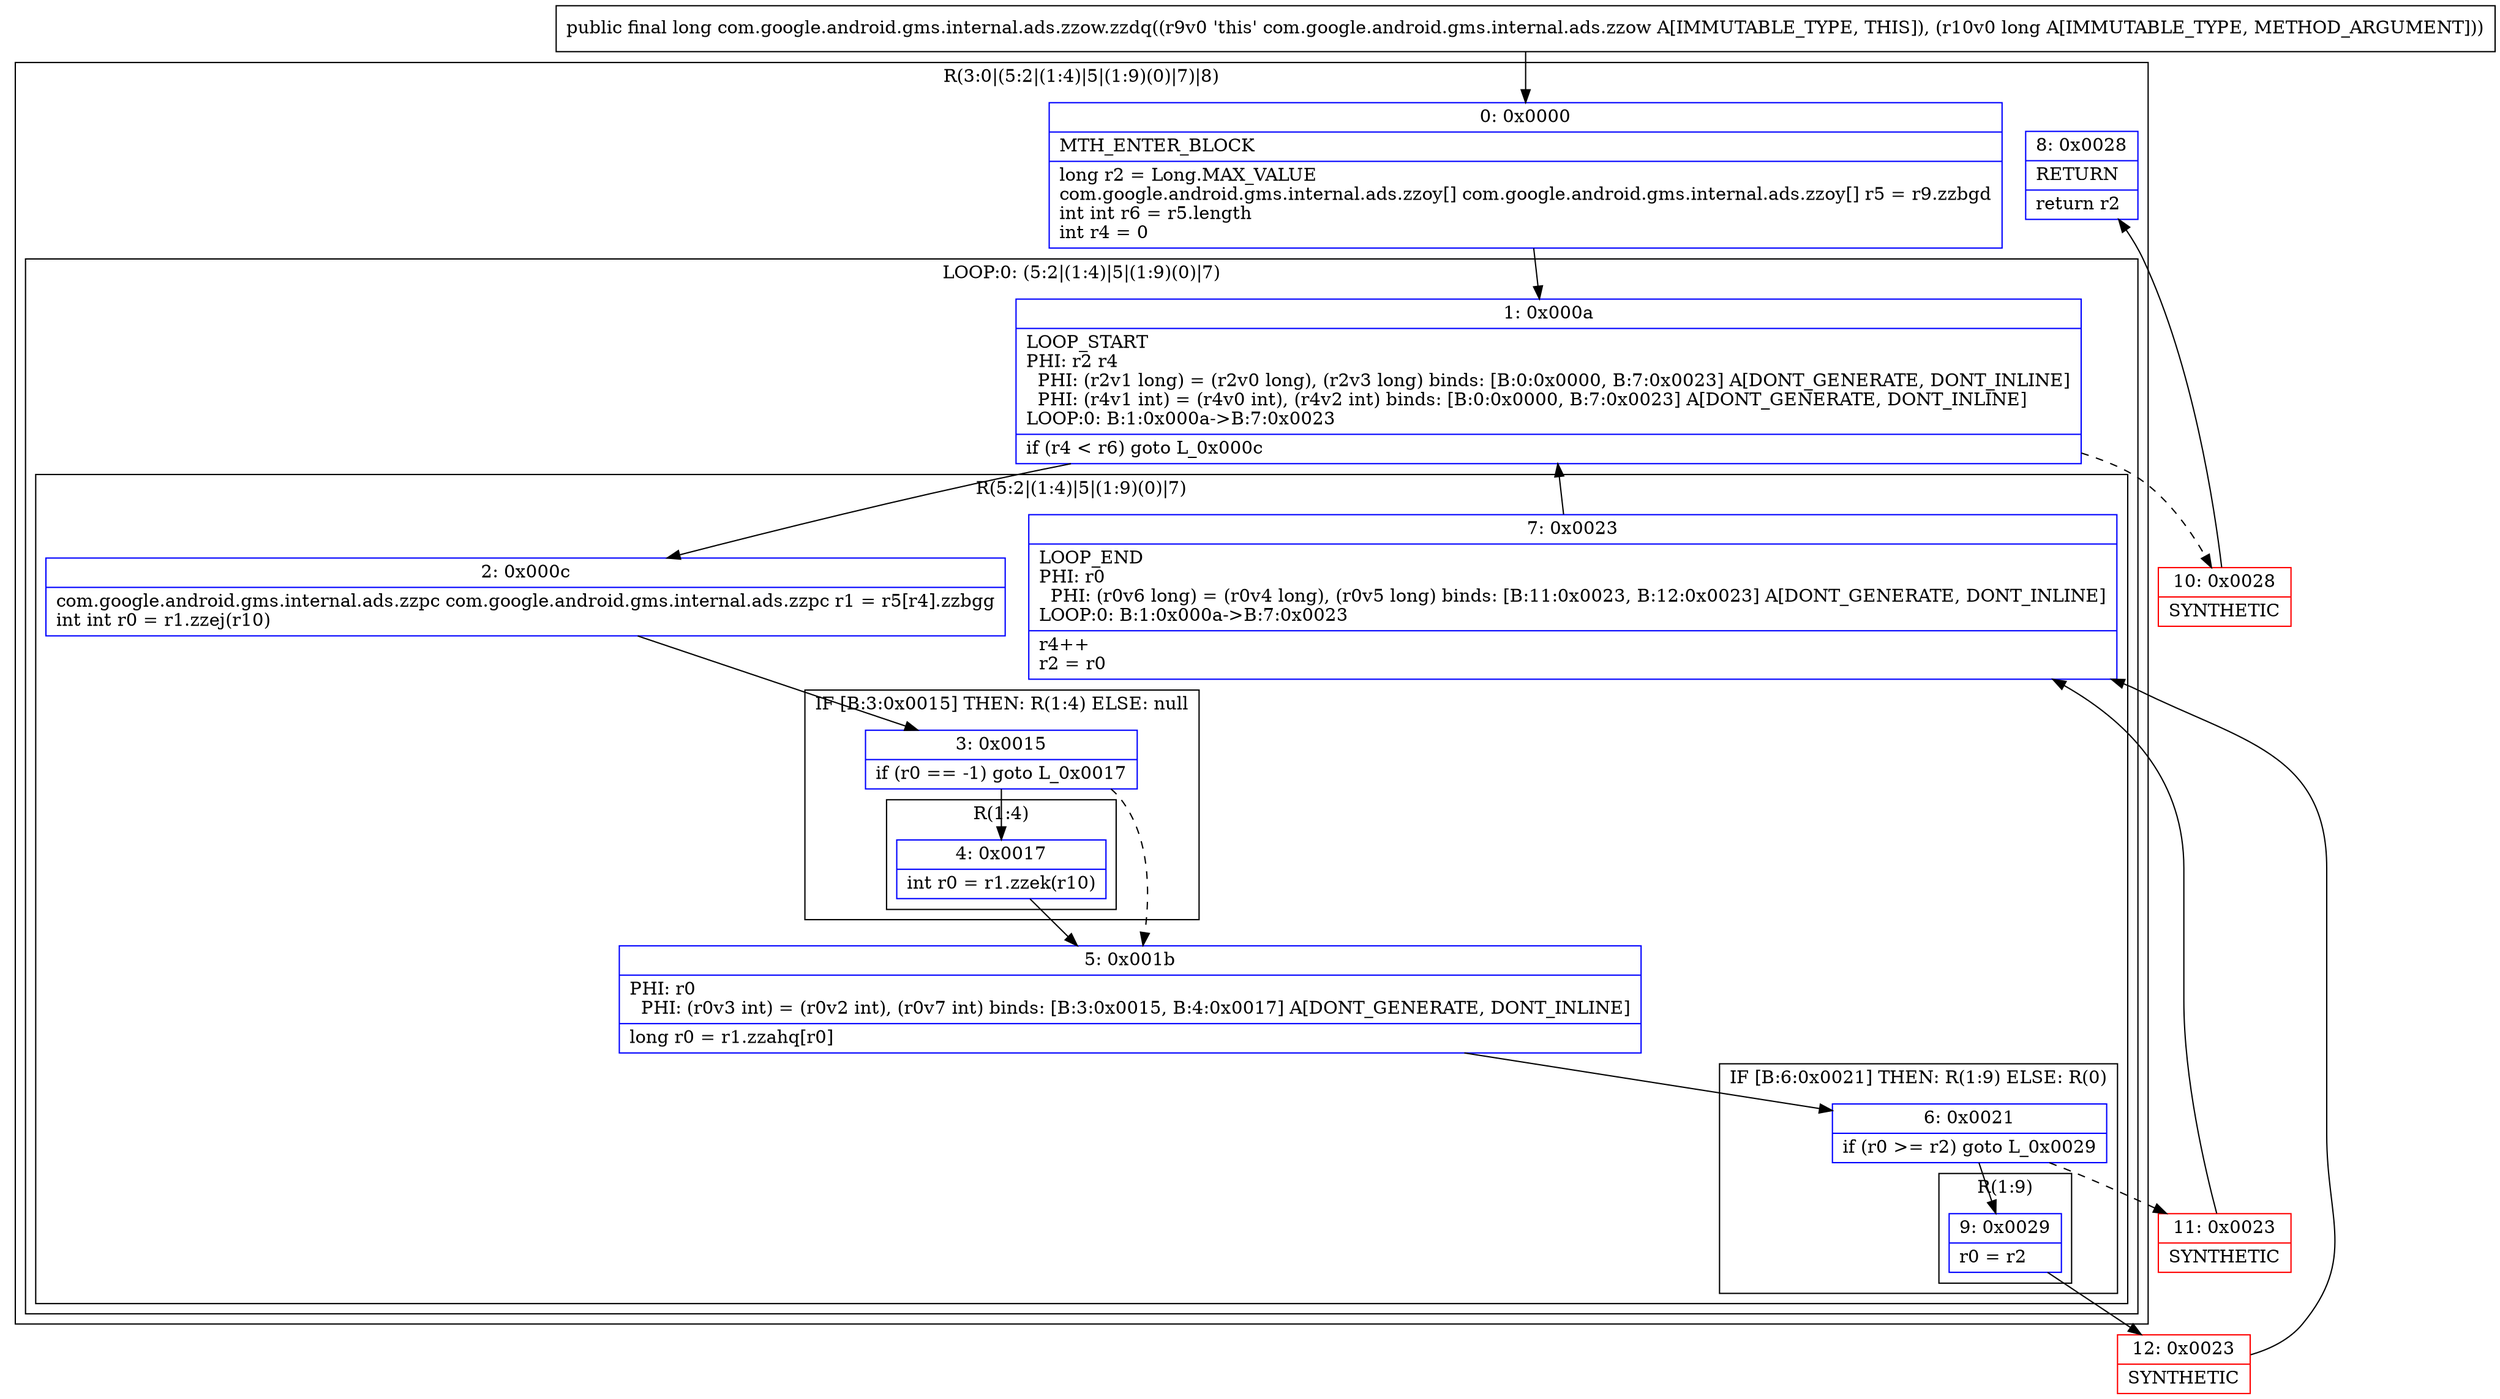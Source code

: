 digraph "CFG forcom.google.android.gms.internal.ads.zzow.zzdq(J)J" {
subgraph cluster_Region_470199905 {
label = "R(3:0|(5:2|(1:4)|5|(1:9)(0)|7)|8)";
node [shape=record,color=blue];
Node_0 [shape=record,label="{0\:\ 0x0000|MTH_ENTER_BLOCK\l|long r2 = Long.MAX_VALUE\lcom.google.android.gms.internal.ads.zzoy[] com.google.android.gms.internal.ads.zzoy[] r5 = r9.zzbgd\lint int r6 = r5.length\lint r4 = 0\l}"];
subgraph cluster_LoopRegion_1834013762 {
label = "LOOP:0: (5:2|(1:4)|5|(1:9)(0)|7)";
node [shape=record,color=blue];
Node_1 [shape=record,label="{1\:\ 0x000a|LOOP_START\lPHI: r2 r4 \l  PHI: (r2v1 long) = (r2v0 long), (r2v3 long) binds: [B:0:0x0000, B:7:0x0023] A[DONT_GENERATE, DONT_INLINE]\l  PHI: (r4v1 int) = (r4v0 int), (r4v2 int) binds: [B:0:0x0000, B:7:0x0023] A[DONT_GENERATE, DONT_INLINE]\lLOOP:0: B:1:0x000a\-\>B:7:0x0023\l|if (r4 \< r6) goto L_0x000c\l}"];
subgraph cluster_Region_436411358 {
label = "R(5:2|(1:4)|5|(1:9)(0)|7)";
node [shape=record,color=blue];
Node_2 [shape=record,label="{2\:\ 0x000c|com.google.android.gms.internal.ads.zzpc com.google.android.gms.internal.ads.zzpc r1 = r5[r4].zzbgg\lint int r0 = r1.zzej(r10)\l}"];
subgraph cluster_IfRegion_923943906 {
label = "IF [B:3:0x0015] THEN: R(1:4) ELSE: null";
node [shape=record,color=blue];
Node_3 [shape=record,label="{3\:\ 0x0015|if (r0 == \-1) goto L_0x0017\l}"];
subgraph cluster_Region_1863319517 {
label = "R(1:4)";
node [shape=record,color=blue];
Node_4 [shape=record,label="{4\:\ 0x0017|int r0 = r1.zzek(r10)\l}"];
}
}
Node_5 [shape=record,label="{5\:\ 0x001b|PHI: r0 \l  PHI: (r0v3 int) = (r0v2 int), (r0v7 int) binds: [B:3:0x0015, B:4:0x0017] A[DONT_GENERATE, DONT_INLINE]\l|long r0 = r1.zzahq[r0]\l}"];
subgraph cluster_IfRegion_1507861674 {
label = "IF [B:6:0x0021] THEN: R(1:9) ELSE: R(0)";
node [shape=record,color=blue];
Node_6 [shape=record,label="{6\:\ 0x0021|if (r0 \>= r2) goto L_0x0029\l}"];
subgraph cluster_Region_1150029588 {
label = "R(1:9)";
node [shape=record,color=blue];
Node_9 [shape=record,label="{9\:\ 0x0029|r0 = r2\l}"];
}
subgraph cluster_Region_1415493771 {
label = "R(0)";
node [shape=record,color=blue];
}
}
Node_7 [shape=record,label="{7\:\ 0x0023|LOOP_END\lPHI: r0 \l  PHI: (r0v6 long) = (r0v4 long), (r0v5 long) binds: [B:11:0x0023, B:12:0x0023] A[DONT_GENERATE, DONT_INLINE]\lLOOP:0: B:1:0x000a\-\>B:7:0x0023\l|r4++\lr2 = r0\l}"];
}
}
Node_8 [shape=record,label="{8\:\ 0x0028|RETURN\l|return r2\l}"];
}
Node_10 [shape=record,color=red,label="{10\:\ 0x0028|SYNTHETIC\l}"];
Node_11 [shape=record,color=red,label="{11\:\ 0x0023|SYNTHETIC\l}"];
Node_12 [shape=record,color=red,label="{12\:\ 0x0023|SYNTHETIC\l}"];
MethodNode[shape=record,label="{public final long com.google.android.gms.internal.ads.zzow.zzdq((r9v0 'this' com.google.android.gms.internal.ads.zzow A[IMMUTABLE_TYPE, THIS]), (r10v0 long A[IMMUTABLE_TYPE, METHOD_ARGUMENT])) }"];
MethodNode -> Node_0;
Node_0 -> Node_1;
Node_1 -> Node_2;
Node_1 -> Node_10[style=dashed];
Node_2 -> Node_3;
Node_3 -> Node_4;
Node_3 -> Node_5[style=dashed];
Node_4 -> Node_5;
Node_5 -> Node_6;
Node_6 -> Node_9;
Node_6 -> Node_11[style=dashed];
Node_9 -> Node_12;
Node_7 -> Node_1;
Node_10 -> Node_8;
Node_11 -> Node_7;
Node_12 -> Node_7;
}

